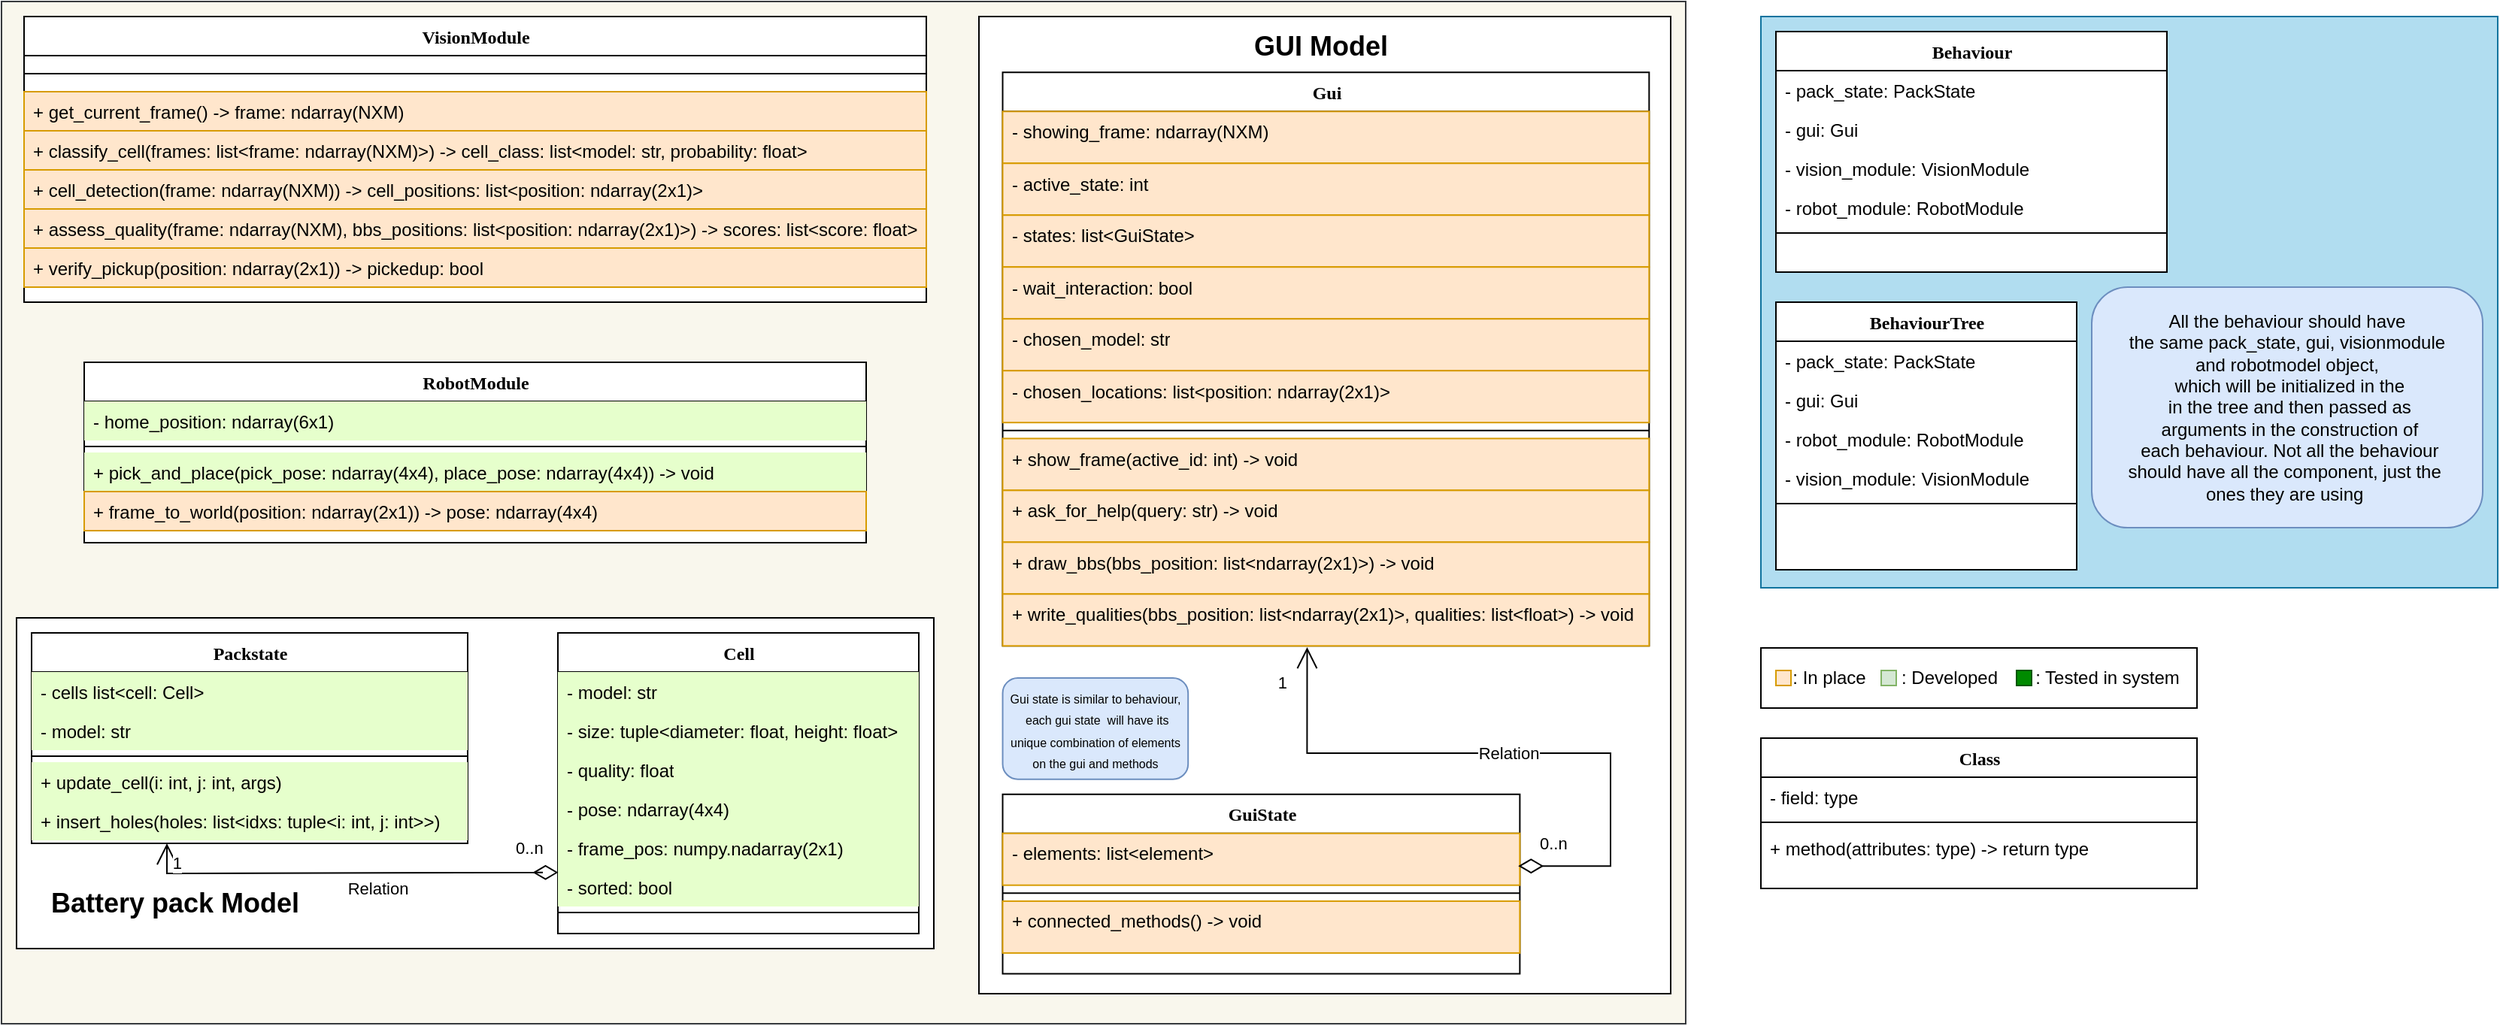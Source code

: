 <mxfile version="26.0.9">
  <diagram name="Page-1" id="9f46799a-70d6-7492-0946-bef42562c5a5">
    <mxGraphModel dx="1695" dy="1165" grid="1" gridSize="10" guides="1" tooltips="1" connect="1" arrows="1" fold="1" page="1" pageScale="1" pageWidth="1169" pageHeight="827" background="none" math="0" shadow="0">
      <root>
        <mxCell id="0" />
        <mxCell id="1" parent="0" />
        <mxCell id="OsrnvGYVlTV3tNlN9vnM-27" value="" style="whiteSpace=wrap;html=1;pointerEvents=0;align=center;verticalAlign=top;fontFamily=Helvetica;fontSize=12;fillColor=#f9f7ed;strokeColor=#36393d;" vertex="1" parent="1">
          <mxGeometry x="30" y="10" width="1120" height="680" as="geometry" />
        </mxCell>
        <mxCell id="78961159f06e98e8-17" value="VisionModule" style="swimlane;html=1;fontStyle=1;align=center;verticalAlign=top;childLayout=stackLayout;horizontal=1;startSize=26;horizontalStack=0;resizeParent=1;resizeLast=0;collapsible=1;marginBottom=0;swimlaneFillColor=#ffffff;rounded=0;shadow=0;comic=0;labelBackgroundColor=none;strokeWidth=1;fontFamily=Verdana;fontSize=12" parent="1" vertex="1">
          <mxGeometry x="45" y="20" width="600" height="190" as="geometry">
            <mxRectangle x="80" y="80" width="90" height="30" as="alternateBounds" />
          </mxGeometry>
        </mxCell>
        <mxCell id="78961159f06e98e8-19" value="" style="line;html=1;strokeWidth=1;fillColor=none;align=left;verticalAlign=middle;spacingTop=-1;spacingLeft=3;spacingRight=3;rotatable=0;labelPosition=right;points=[];portConstraint=eastwest;" parent="78961159f06e98e8-17" vertex="1">
          <mxGeometry y="26" width="600" height="24" as="geometry" />
        </mxCell>
        <mxCell id="Q0aI5fakW77vL6qoTdow-8" value="+&lt;span style=&quot;background-color: transparent; color: light-dark(rgb(0, 0, 0), rgb(255, 255, 255));&quot;&gt;&amp;nbsp;get_current_frame() -&amp;gt; frame: ndarray(NXM)&lt;/span&gt;" style="text;html=1;strokeColor=#d79b00;fillColor=#ffe6cc;align=left;verticalAlign=top;spacingLeft=4;spacingRight=4;whiteSpace=wrap;overflow=hidden;rotatable=0;points=[[0,0.5],[1,0.5]];portConstraint=eastwest;" parent="78961159f06e98e8-17" vertex="1">
          <mxGeometry y="50" width="600" height="26" as="geometry" />
        </mxCell>
        <mxCell id="78961159f06e98e8-20" value="+ classify_cell(frames: list&amp;lt;frame: ndarray(NXM)&amp;gt;) -&amp;gt; cell_class: list&amp;lt;model: str, probability: float&amp;gt;" style="text;html=1;strokeColor=#d79b00;fillColor=#ffe6cc;align=left;verticalAlign=top;spacingLeft=4;spacingRight=4;whiteSpace=wrap;overflow=hidden;rotatable=0;points=[[0,0.5],[1,0.5]];portConstraint=eastwest;" parent="78961159f06e98e8-17" vertex="1">
          <mxGeometry y="76" width="600" height="26" as="geometry" />
        </mxCell>
        <mxCell id="Q0aI5fakW77vL6qoTdow-10" value="+ cell_detection(frame: ndarray(NXM)) -&amp;gt; cell_positions: list&amp;lt;position: ndarray(2x1)&amp;gt;" style="text;html=1;strokeColor=#d79b00;fillColor=#ffe6cc;align=left;verticalAlign=top;spacingLeft=4;spacingRight=4;whiteSpace=wrap;overflow=hidden;rotatable=0;points=[[0,0.5],[1,0.5]];portConstraint=eastwest;" parent="78961159f06e98e8-17" vertex="1">
          <mxGeometry y="102" width="600" height="26" as="geometry" />
        </mxCell>
        <mxCell id="Q0aI5fakW77vL6qoTdow-12" value="+ assess_quality(frame: ndarray(NXM), bbs_positions: list&amp;lt;position: ndarray(2x1)&amp;gt;) -&amp;gt; scores: list&amp;lt;score: float&amp;gt;" style="text;html=1;strokeColor=#d79b00;fillColor=#ffe6cc;align=left;verticalAlign=top;spacingLeft=4;spacingRight=4;whiteSpace=wrap;overflow=hidden;rotatable=0;points=[[0,0.5],[1,0.5]];portConstraint=eastwest;" parent="78961159f06e98e8-17" vertex="1">
          <mxGeometry y="128" width="600" height="26" as="geometry" />
        </mxCell>
        <mxCell id="Q0aI5fakW77vL6qoTdow-14" value="+ verify_pickup(position: ndarray(2x1)) -&amp;gt; pickedup: bool" style="text;html=1;strokeColor=#d79b00;fillColor=#ffe6cc;align=left;verticalAlign=top;spacingLeft=4;spacingRight=4;whiteSpace=wrap;overflow=hidden;rotatable=0;points=[[0,0.5],[1,0.5]];portConstraint=eastwest;" parent="78961159f06e98e8-17" vertex="1">
          <mxGeometry y="154" width="600" height="26" as="geometry" />
        </mxCell>
        <mxCell id="78961159f06e98e8-56" value="RobotModule" style="swimlane;html=1;fontStyle=1;align=center;verticalAlign=top;childLayout=stackLayout;horizontal=1;startSize=26;horizontalStack=0;resizeParent=1;resizeLast=0;collapsible=1;marginBottom=0;swimlaneFillColor=#ffffff;rounded=0;shadow=0;comic=0;labelBackgroundColor=none;strokeWidth=1;fontFamily=Verdana;fontSize=12" parent="1" vertex="1">
          <mxGeometry x="85" y="250" width="520" height="120" as="geometry" />
        </mxCell>
        <mxCell id="78961159f06e98e8-57" value="- home_position: ndarray(6x1)" style="text;html=1;strokeColor=none;fillColor=#E6FFCC;align=left;verticalAlign=top;spacingLeft=4;spacingRight=4;whiteSpace=wrap;overflow=hidden;rotatable=0;points=[[0,0.5],[1,0.5]];portConstraint=eastwest;" parent="78961159f06e98e8-56" vertex="1">
          <mxGeometry y="26" width="520" height="26" as="geometry" />
        </mxCell>
        <mxCell id="78961159f06e98e8-64" value="" style="line;html=1;strokeWidth=1;fillColor=none;align=left;verticalAlign=middle;spacingTop=-1;spacingLeft=3;spacingRight=3;rotatable=0;labelPosition=right;points=[];portConstraint=eastwest;" parent="78961159f06e98e8-56" vertex="1">
          <mxGeometry y="52" width="520" height="8" as="geometry" />
        </mxCell>
        <mxCell id="78961159f06e98e8-65" value="+ pick_and_place(pick_pose: ndarray(4x4), place_pose: ndarray(4x4)) -&amp;gt; void" style="text;html=1;strokeColor=none;fillColor=#E6FFCC;align=left;verticalAlign=top;spacingLeft=4;spacingRight=4;whiteSpace=wrap;overflow=hidden;rotatable=0;points=[[0,0.5],[1,0.5]];portConstraint=eastwest;" parent="78961159f06e98e8-56" vertex="1">
          <mxGeometry y="60" width="520" height="26" as="geometry" />
        </mxCell>
        <mxCell id="OsrnvGYVlTV3tNlN9vnM-14" value="+ frame_to_world(position: ndarray(2x1)) -&amp;gt; pose: ndarray(4x4)" style="text;html=1;strokeColor=#d79b00;fillColor=#ffe6cc;align=left;verticalAlign=top;spacingLeft=4;spacingRight=4;whiteSpace=wrap;overflow=hidden;rotatable=0;points=[[0,0.5],[1,0.5]];portConstraint=eastwest;" vertex="1" parent="78961159f06e98e8-56">
          <mxGeometry y="86" width="520" height="26" as="geometry" />
        </mxCell>
        <mxCell id="Q0aI5fakW77vL6qoTdow-20" value="Class" style="swimlane;html=1;fontStyle=1;align=center;verticalAlign=top;childLayout=stackLayout;horizontal=1;startSize=26;horizontalStack=0;resizeParent=1;resizeLast=0;collapsible=1;marginBottom=0;swimlaneFillColor=#ffffff;rounded=0;shadow=0;comic=0;labelBackgroundColor=none;strokeWidth=1;fillColor=none;fontFamily=Verdana;fontSize=12" parent="1" vertex="1">
          <mxGeometry x="1200" y="500" width="290" height="100" as="geometry" />
        </mxCell>
        <mxCell id="Q0aI5fakW77vL6qoTdow-21" value="- field: type" style="text;html=1;strokeColor=none;fillColor=none;align=left;verticalAlign=top;spacingLeft=4;spacingRight=4;whiteSpace=wrap;overflow=hidden;rotatable=0;points=[[0,0.5],[1,0.5]];portConstraint=eastwest;" parent="Q0aI5fakW77vL6qoTdow-20" vertex="1">
          <mxGeometry y="26" width="290" height="26" as="geometry" />
        </mxCell>
        <mxCell id="Q0aI5fakW77vL6qoTdow-22" value="" style="line;html=1;strokeWidth=1;fillColor=none;align=left;verticalAlign=middle;spacingTop=-1;spacingLeft=3;spacingRight=3;rotatable=0;labelPosition=right;points=[];portConstraint=eastwest;" parent="Q0aI5fakW77vL6qoTdow-20" vertex="1">
          <mxGeometry y="52" width="290" height="8" as="geometry" />
        </mxCell>
        <mxCell id="Q0aI5fakW77vL6qoTdow-23" value="+ method(attributes: type) -&amp;gt; return type" style="text;html=1;strokeColor=none;fillColor=none;align=left;verticalAlign=top;spacingLeft=4;spacingRight=4;whiteSpace=wrap;overflow=hidden;rotatable=0;points=[[0,0.5],[1,0.5]];portConstraint=eastwest;" parent="Q0aI5fakW77vL6qoTdow-20" vertex="1">
          <mxGeometry y="60" width="290" height="26" as="geometry" />
        </mxCell>
        <mxCell id="OsrnvGYVlTV3tNlN9vnM-6" value="" style="group" vertex="1" connectable="0" parent="1">
          <mxGeometry x="680" y="20" width="460" height="650" as="geometry" />
        </mxCell>
        <mxCell id="OsrnvGYVlTV3tNlN9vnM-4" value="&lt;div&gt;&lt;br&gt;&lt;/div&gt;" style="whiteSpace=wrap;html=1;" vertex="1" parent="OsrnvGYVlTV3tNlN9vnM-6">
          <mxGeometry width="460.0" height="650" as="geometry" />
        </mxCell>
        <mxCell id="Q0aI5fakW77vL6qoTdow-40" value="Gui" style="swimlane;html=1;fontStyle=1;align=center;verticalAlign=top;childLayout=stackLayout;horizontal=1;startSize=26;horizontalStack=0;resizeParent=1;resizeLast=0;collapsible=1;marginBottom=0;swimlaneFillColor=#ffffff;rounded=0;shadow=0;comic=0;labelBackgroundColor=none;strokeWidth=1;fillColor=none;fontFamily=Verdana;fontSize=12" parent="OsrnvGYVlTV3tNlN9vnM-6" vertex="1">
          <mxGeometry x="15.763" y="37.152" width="429.907" height="381.51" as="geometry" />
        </mxCell>
        <mxCell id="Q0aI5fakW77vL6qoTdow-41" value="- showing_frame: ndarray(NXM)" style="text;html=1;strokeColor=#d79b00;fillColor=#ffe6cc;align=left;verticalAlign=top;spacingLeft=4;spacingRight=4;whiteSpace=wrap;overflow=hidden;rotatable=0;points=[[0,0.5],[1,0.5]];portConstraint=eastwest;" parent="Q0aI5fakW77vL6qoTdow-40" vertex="1">
          <mxGeometry y="26" width="429.907" height="34.49" as="geometry" />
        </mxCell>
        <mxCell id="Q0aI5fakW77vL6qoTdow-97" value="- active_state: int" style="text;html=1;strokeColor=#d79b00;fillColor=#ffe6cc;align=left;verticalAlign=top;spacingLeft=4;spacingRight=4;whiteSpace=wrap;overflow=hidden;rotatable=0;points=[[0,0.5],[1,0.5]];portConstraint=eastwest;" parent="Q0aI5fakW77vL6qoTdow-40" vertex="1">
          <mxGeometry y="60.49" width="429.907" height="34.49" as="geometry" />
        </mxCell>
        <mxCell id="Q0aI5fakW77vL6qoTdow-98" value="- states: list&amp;lt;GuiState&amp;gt;" style="text;html=1;strokeColor=#d79b00;fillColor=#ffe6cc;align=left;verticalAlign=top;spacingLeft=4;spacingRight=4;whiteSpace=wrap;overflow=hidden;rotatable=0;points=[[0,0.5],[1,0.5]];portConstraint=eastwest;" parent="Q0aI5fakW77vL6qoTdow-40" vertex="1">
          <mxGeometry y="94.98" width="429.907" height="34.49" as="geometry" />
        </mxCell>
        <mxCell id="Q0aI5fakW77vL6qoTdow-99" value="- wait_interaction: bool" style="text;html=1;strokeColor=#d79b00;fillColor=#ffe6cc;align=left;verticalAlign=top;spacingLeft=4;spacingRight=4;whiteSpace=wrap;overflow=hidden;rotatable=0;points=[[0,0.5],[1,0.5]];portConstraint=eastwest;" parent="Q0aI5fakW77vL6qoTdow-40" vertex="1">
          <mxGeometry y="129.469" width="429.907" height="34.49" as="geometry" />
        </mxCell>
        <mxCell id="Q0aI5fakW77vL6qoTdow-106" value="- chosen_model: str" style="text;html=1;strokeColor=#d79b00;fillColor=#ffe6cc;align=left;verticalAlign=top;spacingLeft=4;spacingRight=4;whiteSpace=wrap;overflow=hidden;rotatable=0;points=[[0,0.5],[1,0.5]];portConstraint=eastwest;" parent="Q0aI5fakW77vL6qoTdow-40" vertex="1">
          <mxGeometry y="163.959" width="429.907" height="34.49" as="geometry" />
        </mxCell>
        <mxCell id="Q0aI5fakW77vL6qoTdow-104" value="- chosen_locations: list&amp;lt;position: ndarray(2x1)&amp;gt;" style="text;html=1;strokeColor=#d79b00;fillColor=#ffe6cc;align=left;verticalAlign=top;spacingLeft=4;spacingRight=4;whiteSpace=wrap;overflow=hidden;rotatable=0;points=[[0,0.5],[1,0.5]];portConstraint=eastwest;" parent="Q0aI5fakW77vL6qoTdow-40" vertex="1">
          <mxGeometry y="198.449" width="429.907" height="34.49" as="geometry" />
        </mxCell>
        <mxCell id="Q0aI5fakW77vL6qoTdow-42" value="" style="line;html=1;strokeWidth=1;fillColor=none;align=left;verticalAlign=middle;spacingTop=-1;spacingLeft=3;spacingRight=3;rotatable=0;labelPosition=right;points=[];portConstraint=eastwest;" parent="Q0aI5fakW77vL6qoTdow-40" vertex="1">
          <mxGeometry y="232.939" width="429.907" height="10.612" as="geometry" />
        </mxCell>
        <mxCell id="Q0aI5fakW77vL6qoTdow-43" value="+ show_frame(active_id: int) -&amp;gt; void" style="text;html=1;strokeColor=#d79b00;fillColor=#ffe6cc;align=left;verticalAlign=top;spacingLeft=4;spacingRight=4;whiteSpace=wrap;overflow=hidden;rotatable=0;points=[[0,0.5],[1,0.5]];portConstraint=eastwest;" parent="Q0aI5fakW77vL6qoTdow-40" vertex="1">
          <mxGeometry y="243.551" width="429.907" height="34.49" as="geometry" />
        </mxCell>
        <mxCell id="Q0aI5fakW77vL6qoTdow-102" value="+ ask_for_help(query: str) -&amp;gt; void" style="text;html=1;strokeColor=#d79b00;fillColor=#ffe6cc;align=left;verticalAlign=top;spacingLeft=4;spacingRight=4;whiteSpace=wrap;overflow=hidden;rotatable=0;points=[[0,0.5],[1,0.5]];portConstraint=eastwest;" parent="Q0aI5fakW77vL6qoTdow-40" vertex="1">
          <mxGeometry y="278.041" width="429.907" height="34.49" as="geometry" />
        </mxCell>
        <mxCell id="OsrnvGYVlTV3tNlN9vnM-11" value="+ draw_bbs(bbs_position: list&amp;lt;ndarray(2x1)&amp;gt;) -&amp;gt; void" style="text;html=1;strokeColor=#d79b00;fillColor=#ffe6cc;align=left;verticalAlign=top;spacingLeft=4;spacingRight=4;whiteSpace=wrap;overflow=hidden;rotatable=0;points=[[0,0.5],[1,0.5]];portConstraint=eastwest;" vertex="1" parent="Q0aI5fakW77vL6qoTdow-40">
          <mxGeometry y="312.531" width="429.907" height="34.49" as="geometry" />
        </mxCell>
        <mxCell id="OsrnvGYVlTV3tNlN9vnM-12" value="+ write_qualities(bbs_position: list&amp;lt;ndarray(2x1)&amp;gt;, qualities: list&amp;lt;float&amp;gt;) -&amp;gt; void" style="text;html=1;strokeColor=#d79b00;fillColor=#ffe6cc;align=left;verticalAlign=top;spacingLeft=4;spacingRight=4;whiteSpace=wrap;overflow=hidden;rotatable=0;points=[[0,0.5],[1,0.5]];portConstraint=eastwest;" vertex="1" parent="Q0aI5fakW77vL6qoTdow-40">
          <mxGeometry y="347.02" width="429.907" height="34.49" as="geometry" />
        </mxCell>
        <mxCell id="Q0aI5fakW77vL6qoTdow-44" value="GuiState" style="swimlane;html=1;fontStyle=1;align=center;verticalAlign=top;childLayout=stackLayout;horizontal=1;startSize=26;horizontalStack=0;resizeParent=1;resizeLast=0;collapsible=1;marginBottom=0;swimlaneFillColor=#ffffff;rounded=0;shadow=0;comic=0;labelBackgroundColor=none;strokeWidth=1;fontFamily=Verdana;fontSize=12;" parent="OsrnvGYVlTV3tNlN9vnM-6" vertex="1">
          <mxGeometry x="15.766" y="517.347" width="343.925" height="119.388" as="geometry" />
        </mxCell>
        <mxCell id="Q0aI5fakW77vL6qoTdow-45" value="- elements: list&amp;lt;element&amp;gt;" style="text;html=1;strokeColor=#d79b00;fillColor=#ffe6cc;align=left;verticalAlign=top;spacingLeft=4;spacingRight=4;whiteSpace=wrap;overflow=hidden;rotatable=0;points=[[0,0.5],[1,0.5]];portConstraint=eastwest;" parent="Q0aI5fakW77vL6qoTdow-44" vertex="1">
          <mxGeometry y="26" width="343.925" height="34.49" as="geometry" />
        </mxCell>
        <mxCell id="Q0aI5fakW77vL6qoTdow-46" value="" style="line;html=1;strokeWidth=1;fillColor=none;align=left;verticalAlign=middle;spacingTop=-1;spacingLeft=3;spacingRight=3;rotatable=0;labelPosition=right;points=[];portConstraint=eastwest;" parent="Q0aI5fakW77vL6qoTdow-44" vertex="1">
          <mxGeometry y="60.49" width="343.925" height="10.612" as="geometry" />
        </mxCell>
        <mxCell id="Q0aI5fakW77vL6qoTdow-47" value="+ connected_methods() -&amp;gt; void" style="text;html=1;strokeColor=#d79b00;fillColor=#ffe6cc;align=left;verticalAlign=top;spacingLeft=4;spacingRight=4;whiteSpace=wrap;overflow=hidden;rotatable=0;points=[[0,0.5],[1,0.5]];portConstraint=eastwest;" parent="Q0aI5fakW77vL6qoTdow-44" vertex="1">
          <mxGeometry y="71.102" width="343.925" height="34.49" as="geometry" />
        </mxCell>
        <mxCell id="Q0aI5fakW77vL6qoTdow-117" value="&lt;span style=&quot;text-wrap: nowrap;&quot;&gt;&lt;font style=&quot;font-size: 8px;&quot;&gt;Gui state is similar to behaviour,&lt;/font&gt;&lt;/span&gt;&lt;div&gt;&lt;font style=&quot;font-size: 8px;&quot;&gt;&lt;span style=&quot;text-wrap: nowrap;&quot;&gt;&lt;font style=&quot;&quot;&gt;&amp;nbsp;&lt;/font&gt;&lt;/span&gt;&lt;span style=&quot;background-color: transparent; color: light-dark(rgb(0, 0, 0), rgb(255, 255, 255)); text-wrap: nowrap;&quot;&gt;&lt;font style=&quot;&quot;&gt;each gui state&amp;nbsp;&lt;/font&gt;&lt;/span&gt;&lt;span style=&quot;background-color: transparent; color: light-dark(rgb(0, 0, 0), rgb(255, 255, 255)); text-wrap: nowrap;&quot;&gt;&amp;nbsp;will have its&lt;/span&gt;&lt;/font&gt;&lt;/div&gt;&lt;div&gt;&lt;font style=&quot;font-size: 8px;&quot;&gt;&lt;span style=&quot;background-color: transparent; color: light-dark(rgb(0, 0, 0), rgb(255, 255, 255)); text-wrap: nowrap;&quot;&gt;&amp;nbsp;unique&lt;/span&gt;&lt;span style=&quot;background-color: transparent; color: light-dark(rgb(0, 0, 0), rgb(255, 255, 255)); text-wrap: nowrap;&quot;&gt;&amp;nbsp;combination of elements&amp;nbsp;&lt;/span&gt;&lt;/font&gt;&lt;div&gt;&lt;div&gt;&lt;span style=&quot;text-wrap: nowrap;&quot;&gt;&lt;font style=&quot;font-size: 8px;&quot;&gt;on the gui and methods&lt;/font&gt;&lt;/span&gt;&lt;/div&gt;&lt;/div&gt;&lt;/div&gt;" style="rounded=1;whiteSpace=wrap;html=1;fillColor=#dae8fc;strokeColor=#6c8ebf;" parent="OsrnvGYVlTV3tNlN9vnM-6" vertex="1">
          <mxGeometry x="15.769" y="440" width="123.326" height="67.35" as="geometry" />
        </mxCell>
        <mxCell id="OsrnvGYVlTV3tNlN9vnM-1" value="Relation" style="endArrow=open;html=1;endSize=12;startArrow=diamondThin;startSize=14;startFill=0;edgeStyle=orthogonalEdgeStyle;rounded=0;exitX=0.997;exitY=0.631;exitDx=0;exitDy=0;exitPerimeter=0;entryX=0.471;entryY=1.024;entryDx=0;entryDy=0;entryPerimeter=0;" edge="1" parent="OsrnvGYVlTV3tNlN9vnM-6" source="Q0aI5fakW77vL6qoTdow-45" target="OsrnvGYVlTV3tNlN9vnM-12">
          <mxGeometry relative="1" as="geometry">
            <mxPoint x="218.908" y="521.913" as="sourcePoint" />
            <mxPoint x="242.181" y="408.571" as="targetPoint" />
            <Array as="points">
              <mxPoint x="420" y="565" />
              <mxPoint x="420" y="490" />
              <mxPoint x="218" y="490" />
            </Array>
          </mxGeometry>
        </mxCell>
        <mxCell id="OsrnvGYVlTV3tNlN9vnM-2" value="0..n" style="edgeLabel;resizable=0;html=1;align=left;verticalAlign=top;" connectable="0" vertex="1" parent="OsrnvGYVlTV3tNlN9vnM-1">
          <mxGeometry x="-1" relative="1" as="geometry">
            <mxPoint x="12" y="-28" as="offset" />
          </mxGeometry>
        </mxCell>
        <mxCell id="OsrnvGYVlTV3tNlN9vnM-3" value="1" style="edgeLabel;resizable=0;html=1;align=right;verticalAlign=top;" connectable="0" vertex="1" parent="OsrnvGYVlTV3tNlN9vnM-1">
          <mxGeometry x="1" relative="1" as="geometry">
            <mxPoint x="-13" y="11" as="offset" />
          </mxGeometry>
        </mxCell>
        <mxCell id="OsrnvGYVlTV3tNlN9vnM-10" value="&lt;font style=&quot;font-size: 18px;&quot;&gt;&lt;b&gt;GUI Model&lt;/b&gt;&lt;/font&gt;" style="text;html=1;align=center;verticalAlign=middle;resizable=0;points=[];autosize=1;strokeColor=none;fillColor=none;" vertex="1" parent="OsrnvGYVlTV3tNlN9vnM-6">
          <mxGeometry x="171.963" y="0.004" width="110" height="40" as="geometry" />
        </mxCell>
        <mxCell id="OsrnvGYVlTV3tNlN9vnM-19" value="" style="group" vertex="1" connectable="0" parent="1">
          <mxGeometry x="1200" y="20" width="490" height="380" as="geometry" />
        </mxCell>
        <mxCell id="OsrnvGYVlTV3tNlN9vnM-17" value="" style="whiteSpace=wrap;html=1;fillColor=#b1ddf0;strokeColor=#10739e;" vertex="1" parent="OsrnvGYVlTV3tNlN9vnM-19">
          <mxGeometry width="490" height="380" as="geometry" />
        </mxCell>
        <mxCell id="78961159f06e98e8-69" value="BehaviourTree" style="swimlane;html=1;fontStyle=1;align=center;verticalAlign=top;childLayout=stackLayout;horizontal=1;startSize=26;horizontalStack=0;resizeParent=1;resizeLast=0;collapsible=1;marginBottom=0;swimlaneFillColor=#ffffff;rounded=0;shadow=0;comic=0;labelBackgroundColor=none;strokeWidth=1;fontFamily=Verdana;fontSize=12" parent="OsrnvGYVlTV3tNlN9vnM-19" vertex="1">
          <mxGeometry x="10" y="190" width="200" height="178" as="geometry" />
        </mxCell>
        <mxCell id="78961159f06e98e8-71" value="- pack_state: PackState" style="text;html=1;strokeColor=none;fillColor=none;align=left;verticalAlign=top;spacingLeft=4;spacingRight=4;whiteSpace=wrap;overflow=hidden;rotatable=0;points=[[0,0.5],[1,0.5]];portConstraint=eastwest;" parent="78961159f06e98e8-69" vertex="1">
          <mxGeometry y="26" width="200" height="26" as="geometry" />
        </mxCell>
        <mxCell id="5rJEcZL8qV_0xftDh9ZZ-4" value="- gui: Gui" style="text;html=1;strokeColor=none;fillColor=none;align=left;verticalAlign=top;spacingLeft=4;spacingRight=4;whiteSpace=wrap;overflow=hidden;rotatable=0;points=[[0,0.5],[1,0.5]];portConstraint=eastwest;" parent="78961159f06e98e8-69" vertex="1">
          <mxGeometry y="52" width="200" height="26" as="geometry" />
        </mxCell>
        <mxCell id="5rJEcZL8qV_0xftDh9ZZ-6" value="- robot_module: RobotModule" style="text;html=1;strokeColor=none;fillColor=none;align=left;verticalAlign=top;spacingLeft=4;spacingRight=4;whiteSpace=wrap;overflow=hidden;rotatable=0;points=[[0,0.5],[1,0.5]];portConstraint=eastwest;" parent="78961159f06e98e8-69" vertex="1">
          <mxGeometry y="78" width="200" height="26" as="geometry" />
        </mxCell>
        <mxCell id="5rJEcZL8qV_0xftDh9ZZ-5" value="- vision_module: VisionModule" style="text;html=1;strokeColor=none;fillColor=none;align=left;verticalAlign=top;spacingLeft=4;spacingRight=4;whiteSpace=wrap;overflow=hidden;rotatable=0;points=[[0,0.5],[1,0.5]];portConstraint=eastwest;" parent="78961159f06e98e8-69" vertex="1">
          <mxGeometry y="104" width="200" height="26" as="geometry" />
        </mxCell>
        <mxCell id="78961159f06e98e8-77" value="" style="line;html=1;strokeWidth=1;fillColor=none;align=left;verticalAlign=middle;spacingTop=-1;spacingLeft=3;spacingRight=3;rotatable=0;labelPosition=right;points=[];portConstraint=eastwest;" parent="78961159f06e98e8-69" vertex="1">
          <mxGeometry y="130" width="200" height="8" as="geometry" />
        </mxCell>
        <mxCell id="Q0aI5fakW77vL6qoTdow-48" value="Behaviour" style="swimlane;html=1;fontStyle=1;align=center;verticalAlign=top;childLayout=stackLayout;horizontal=1;startSize=26;horizontalStack=0;resizeParent=1;resizeLast=0;collapsible=1;marginBottom=0;swimlaneFillColor=#ffffff;rounded=0;shadow=0;comic=0;labelBackgroundColor=none;strokeWidth=1;fontFamily=Verdana;fontSize=12" parent="OsrnvGYVlTV3tNlN9vnM-19" vertex="1">
          <mxGeometry x="10" y="10" width="260" height="160" as="geometry" />
        </mxCell>
        <mxCell id="Q0aI5fakW77vL6qoTdow-49" value="- pack_state: PackState" style="text;html=1;strokeColor=none;fillColor=none;align=left;verticalAlign=top;spacingLeft=4;spacingRight=4;whiteSpace=wrap;overflow=hidden;rotatable=0;points=[[0,0.5],[1,0.5]];portConstraint=eastwest;" parent="Q0aI5fakW77vL6qoTdow-48" vertex="1">
          <mxGeometry y="26" width="260" height="26" as="geometry" />
        </mxCell>
        <mxCell id="Q0aI5fakW77vL6qoTdow-54" value="- gui: Gui" style="text;html=1;strokeColor=none;fillColor=none;align=left;verticalAlign=top;spacingLeft=4;spacingRight=4;whiteSpace=wrap;overflow=hidden;rotatable=0;points=[[0,0.5],[1,0.5]];portConstraint=eastwest;" parent="Q0aI5fakW77vL6qoTdow-48" vertex="1">
          <mxGeometry y="52" width="260" height="26" as="geometry" />
        </mxCell>
        <mxCell id="Q0aI5fakW77vL6qoTdow-55" value="- vision_module: VisionModule" style="text;html=1;strokeColor=none;fillColor=none;align=left;verticalAlign=top;spacingLeft=4;spacingRight=4;whiteSpace=wrap;overflow=hidden;rotatable=0;points=[[0,0.5],[1,0.5]];portConstraint=eastwest;" parent="Q0aI5fakW77vL6qoTdow-48" vertex="1">
          <mxGeometry y="78" width="260" height="26" as="geometry" />
        </mxCell>
        <mxCell id="Q0aI5fakW77vL6qoTdow-94" value="- robot_module: RobotModule" style="text;html=1;strokeColor=none;fillColor=none;align=left;verticalAlign=top;spacingLeft=4;spacingRight=4;whiteSpace=wrap;overflow=hidden;rotatable=0;points=[[0,0.5],[1,0.5]];portConstraint=eastwest;" parent="Q0aI5fakW77vL6qoTdow-48" vertex="1">
          <mxGeometry y="104" width="260" height="26" as="geometry" />
        </mxCell>
        <mxCell id="Q0aI5fakW77vL6qoTdow-50" value="" style="line;html=1;strokeWidth=1;fillColor=none;align=left;verticalAlign=middle;spacingTop=-1;spacingLeft=3;spacingRight=3;rotatable=0;labelPosition=right;points=[];portConstraint=eastwest;" parent="Q0aI5fakW77vL6qoTdow-48" vertex="1">
          <mxGeometry y="130" width="260" height="8" as="geometry" />
        </mxCell>
        <mxCell id="Q0aI5fakW77vL6qoTdow-95" value="&lt;span style=&quot;text-wrap: nowrap;&quot;&gt;All the behaviour should have&lt;/span&gt;&lt;div style=&quot;text-wrap: nowrap;&quot;&gt;&amp;nbsp;the same pack_state, gui, visionmodule&amp;nbsp;&lt;/div&gt;&lt;div style=&quot;text-wrap: nowrap;&quot;&gt;and robotmodel object,&lt;/div&gt;&lt;div style=&quot;text-wrap: nowrap;&quot;&gt;&amp;nbsp;which will be initialized in the&lt;/div&gt;&lt;div style=&quot;text-wrap: nowrap;&quot;&gt;&amp;nbsp;in the tree and then passed as&lt;/div&gt;&lt;div style=&quot;text-wrap: nowrap;&quot;&gt;&amp;nbsp;arguments in the construction of&lt;/div&gt;&lt;div style=&quot;text-wrap: nowrap;&quot;&gt;&amp;nbsp;each behaviour. Not all the behaviour&lt;/div&gt;&lt;div style=&quot;text-wrap: nowrap;&quot;&gt;should have all the component, just the&amp;nbsp;&lt;/div&gt;&lt;div style=&quot;text-wrap: nowrap;&quot;&gt;ones they are using&amp;nbsp;&lt;/div&gt;" style="rounded=1;whiteSpace=wrap;html=1;fillColor=#dae8fc;strokeColor=#6c8ebf;" parent="OsrnvGYVlTV3tNlN9vnM-19" vertex="1">
          <mxGeometry x="220" y="180" width="260" height="160" as="geometry" />
        </mxCell>
        <mxCell id="OsrnvGYVlTV3tNlN9vnM-23" value="" style="group" vertex="1" connectable="0" parent="1">
          <mxGeometry x="1200" y="440" width="290" height="40" as="geometry" />
        </mxCell>
        <mxCell id="OsrnvGYVlTV3tNlN9vnM-21" value="" style="whiteSpace=wrap;html=1;" vertex="1" parent="OsrnvGYVlTV3tNlN9vnM-23">
          <mxGeometry width="290" height="40" as="geometry" />
        </mxCell>
        <mxCell id="Q0aI5fakW77vL6qoTdow-124" value=": In place" style="text;html=1;align=center;verticalAlign=middle;resizable=0;points=[];autosize=1;strokeColor=none;fillColor=none;" parent="OsrnvGYVlTV3tNlN9vnM-23" vertex="1">
          <mxGeometry x="10" y="5" width="70" height="30" as="geometry" />
        </mxCell>
        <mxCell id="OsrnvGYVlTV3tNlN9vnM-7" value="" style="whiteSpace=wrap;html=1;fillColor=#ffe6cc;strokeColor=#d79b00;" vertex="1" parent="OsrnvGYVlTV3tNlN9vnM-23">
          <mxGeometry x="10" y="15" width="10" height="10" as="geometry" />
        </mxCell>
        <mxCell id="Q0aI5fakW77vL6qoTdow-125" value=": Developed" style="text;html=1;align=center;verticalAlign=middle;resizable=0;points=[];autosize=1;strokeColor=none;fillColor=none;" parent="OsrnvGYVlTV3tNlN9vnM-23" vertex="1">
          <mxGeometry x="80" y="5" width="90" height="30" as="geometry" />
        </mxCell>
        <mxCell id="OsrnvGYVlTV3tNlN9vnM-8" value="" style="whiteSpace=wrap;html=1;fillColor=#d5e8d4;strokeColor=#82b366;" vertex="1" parent="OsrnvGYVlTV3tNlN9vnM-23">
          <mxGeometry x="80" y="15" width="10" height="10" as="geometry" />
        </mxCell>
        <mxCell id="Q0aI5fakW77vL6qoTdow-130" value=": Tested in system" style="text;html=1;align=center;verticalAlign=middle;resizable=0;points=[];autosize=1;strokeColor=none;fillColor=none;" parent="OsrnvGYVlTV3tNlN9vnM-23" vertex="1">
          <mxGeometry x="170" y="5" width="120" height="30" as="geometry" />
        </mxCell>
        <mxCell id="OsrnvGYVlTV3tNlN9vnM-9" value="" style="whiteSpace=wrap;html=1;fillColor=#008a00;fontColor=#ffffff;strokeColor=#005700;" vertex="1" parent="OsrnvGYVlTV3tNlN9vnM-23">
          <mxGeometry x="170" y="15" width="10" height="10" as="geometry" />
        </mxCell>
        <mxCell id="OsrnvGYVlTV3tNlN9vnM-30" value="" style="group" vertex="1" connectable="0" parent="1">
          <mxGeometry x="40" y="420" width="610" height="220" as="geometry" />
        </mxCell>
        <mxCell id="OsrnvGYVlTV3tNlN9vnM-15" value="" style="whiteSpace=wrap;html=1;" vertex="1" parent="OsrnvGYVlTV3tNlN9vnM-30">
          <mxGeometry width="610" height="220" as="geometry" />
        </mxCell>
        <mxCell id="Q0aI5fakW77vL6qoTdow-24" value="Packstate" style="swimlane;html=1;fontStyle=1;align=center;verticalAlign=top;childLayout=stackLayout;horizontal=1;startSize=26;horizontalStack=0;resizeParent=1;resizeLast=0;collapsible=1;marginBottom=0;swimlaneFillColor=#ffffff;rounded=0;shadow=0;comic=0;labelBackgroundColor=none;strokeWidth=1;fillColor=none;fontFamily=Verdana;fontSize=12" parent="OsrnvGYVlTV3tNlN9vnM-30" vertex="1">
          <mxGeometry x="10" y="10" width="290" height="140" as="geometry" />
        </mxCell>
        <mxCell id="Q0aI5fakW77vL6qoTdow-25" value="- cells list&amp;lt;cell: Cell&amp;gt;" style="text;html=1;strokeColor=none;fillColor=#E6FFCC;align=left;verticalAlign=top;spacingLeft=4;spacingRight=4;whiteSpace=wrap;overflow=hidden;rotatable=0;points=[[0,0.5],[1,0.5]];portConstraint=eastwest;" parent="Q0aI5fakW77vL6qoTdow-24" vertex="1">
          <mxGeometry y="26" width="290" height="26" as="geometry" />
        </mxCell>
        <mxCell id="5rJEcZL8qV_0xftDh9ZZ-2" value="- model: str" style="text;html=1;strokeColor=none;fillColor=#E6FFCC;align=left;verticalAlign=top;spacingLeft=4;spacingRight=4;whiteSpace=wrap;overflow=hidden;rotatable=0;points=[[0,0.5],[1,0.5]];portConstraint=eastwest;" parent="Q0aI5fakW77vL6qoTdow-24" vertex="1">
          <mxGeometry y="52" width="290" height="26" as="geometry" />
        </mxCell>
        <mxCell id="Q0aI5fakW77vL6qoTdow-26" value="" style="line;html=1;strokeWidth=1;fillColor=none;align=left;verticalAlign=middle;spacingTop=-1;spacingLeft=3;spacingRight=3;rotatable=0;labelPosition=right;points=[];portConstraint=eastwest;" parent="Q0aI5fakW77vL6qoTdow-24" vertex="1">
          <mxGeometry y="78" width="290" height="8" as="geometry" />
        </mxCell>
        <mxCell id="5rJEcZL8qV_0xftDh9ZZ-1" value="+ update_cell(i: int, j: int, args)" style="text;html=1;strokeColor=none;fillColor=#E6FFCC;align=left;verticalAlign=top;spacingLeft=4;spacingRight=4;whiteSpace=wrap;overflow=hidden;rotatable=0;points=[[0,0.5],[1,0.5]];portConstraint=eastwest;" parent="Q0aI5fakW77vL6qoTdow-24" vertex="1">
          <mxGeometry y="86" width="290" height="26" as="geometry" />
        </mxCell>
        <mxCell id="5rJEcZL8qV_0xftDh9ZZ-3" value="+ insert_holes(holes: list&amp;lt;idxs: tuple&amp;lt;i: int, j: int&amp;gt;&amp;gt;)" style="text;html=1;strokeColor=none;fillColor=#E6FFCC;align=left;verticalAlign=top;spacingLeft=4;spacingRight=4;whiteSpace=wrap;overflow=hidden;rotatable=0;points=[[0,0.5],[1,0.5]];portConstraint=eastwest;" parent="Q0aI5fakW77vL6qoTdow-24" vertex="1">
          <mxGeometry y="112" width="290" height="26" as="geometry" />
        </mxCell>
        <mxCell id="Q0aI5fakW77vL6qoTdow-28" value="Cell" style="swimlane;html=1;fontStyle=1;align=center;verticalAlign=top;childLayout=stackLayout;horizontal=1;startSize=26;horizontalStack=0;resizeParent=1;resizeLast=0;collapsible=1;marginBottom=0;swimlaneFillColor=#ffffff;rounded=0;shadow=0;comic=0;labelBackgroundColor=none;strokeWidth=1;fillColor=none;fontFamily=Verdana;fontSize=12" parent="OsrnvGYVlTV3tNlN9vnM-30" vertex="1">
          <mxGeometry x="360" y="10" width="240" height="200" as="geometry" />
        </mxCell>
        <mxCell id="Q0aI5fakW77vL6qoTdow-36" value="- model: str" style="text;html=1;strokeColor=none;fillColor=#E6FFCC;align=left;verticalAlign=top;spacingLeft=4;spacingRight=4;whiteSpace=wrap;overflow=hidden;rotatable=0;points=[[0,0.5],[1,0.5]];portConstraint=eastwest;" parent="Q0aI5fakW77vL6qoTdow-28" vertex="1">
          <mxGeometry y="26" width="240" height="26" as="geometry" />
        </mxCell>
        <mxCell id="Q0aI5fakW77vL6qoTdow-29" value="- size: tuple&amp;lt;diameter: float, height: float&amp;gt;" style="text;html=1;strokeColor=none;fillColor=#E6FFCC;align=left;verticalAlign=top;spacingLeft=4;spacingRight=4;whiteSpace=wrap;overflow=hidden;rotatable=0;points=[[0,0.5],[1,0.5]];portConstraint=eastwest;" parent="Q0aI5fakW77vL6qoTdow-28" vertex="1">
          <mxGeometry y="52" width="240" height="26" as="geometry" />
        </mxCell>
        <mxCell id="Q0aI5fakW77vL6qoTdow-32" value="- quality: float" style="text;html=1;strokeColor=none;fillColor=#E6FFCC;align=left;verticalAlign=top;spacingLeft=4;spacingRight=4;whiteSpace=wrap;overflow=hidden;rotatable=0;points=[[0,0.5],[1,0.5]];portConstraint=eastwest;" parent="Q0aI5fakW77vL6qoTdow-28" vertex="1">
          <mxGeometry y="78" width="240" height="26" as="geometry" />
        </mxCell>
        <mxCell id="Q0aI5fakW77vL6qoTdow-33" value="- pose: ndarray(4x4)" style="text;html=1;strokeColor=none;fillColor=#E6FFCC;align=left;verticalAlign=top;spacingLeft=4;spacingRight=4;whiteSpace=wrap;overflow=hidden;rotatable=0;points=[[0,0.5],[1,0.5]];portConstraint=eastwest;" parent="Q0aI5fakW77vL6qoTdow-28" vertex="1">
          <mxGeometry y="104" width="240" height="26" as="geometry" />
        </mxCell>
        <mxCell id="Q0aI5fakW77vL6qoTdow-34" value="- frame_pos: numpy.nadarray(2x1)" style="text;html=1;strokeColor=none;fillColor=#E6FFCC;align=left;verticalAlign=top;spacingLeft=4;spacingRight=4;whiteSpace=wrap;overflow=hidden;rotatable=0;points=[[0,0.5],[1,0.5]];portConstraint=eastwest;" parent="Q0aI5fakW77vL6qoTdow-28" vertex="1">
          <mxGeometry y="130" width="240" height="26" as="geometry" />
        </mxCell>
        <mxCell id="Q0aI5fakW77vL6qoTdow-35" value="- sorted: bool" style="text;html=1;strokeColor=none;fillColor=#E6FFCC;align=left;verticalAlign=top;spacingLeft=4;spacingRight=4;whiteSpace=wrap;overflow=hidden;rotatable=0;points=[[0,0.5],[1,0.5]];portConstraint=eastwest;" parent="Q0aI5fakW77vL6qoTdow-28" vertex="1">
          <mxGeometry y="156" width="240" height="26" as="geometry" />
        </mxCell>
        <mxCell id="Q0aI5fakW77vL6qoTdow-30" value="" style="line;html=1;strokeWidth=1;fillColor=none;align=left;verticalAlign=middle;spacingTop=-1;spacingLeft=3;spacingRight=3;rotatable=0;labelPosition=right;points=[];portConstraint=eastwest;" parent="Q0aI5fakW77vL6qoTdow-28" vertex="1">
          <mxGeometry y="182" width="240" height="8" as="geometry" />
        </mxCell>
        <mxCell id="Q0aI5fakW77vL6qoTdow-37" value="Relation" style="endArrow=open;html=1;endSize=12;startArrow=diamondThin;startSize=14;startFill=0;edgeStyle=orthogonalEdgeStyle;rounded=0;exitX=0.001;exitY=0.13;exitDx=0;exitDy=0;exitPerimeter=0;" parent="OsrnvGYVlTV3tNlN9vnM-30" source="Q0aI5fakW77vL6qoTdow-35" edge="1">
          <mxGeometry x="-0.142" y="10" relative="1" as="geometry">
            <mxPoint x="240" y="320.5" as="sourcePoint" />
            <mxPoint x="100" y="150" as="targetPoint" />
            <Array as="points">
              <mxPoint x="350" y="169" />
              <mxPoint x="100" y="170" />
            </Array>
            <mxPoint as="offset" />
          </mxGeometry>
        </mxCell>
        <mxCell id="Q0aI5fakW77vL6qoTdow-38" value="0..n" style="edgeLabel;resizable=0;html=1;align=left;verticalAlign=top;" parent="Q0aI5fakW77vL6qoTdow-37" connectable="0" vertex="1">
          <mxGeometry x="-1" relative="1" as="geometry">
            <mxPoint x="-30" y="-29" as="offset" />
          </mxGeometry>
        </mxCell>
        <mxCell id="Q0aI5fakW77vL6qoTdow-39" value="1" style="edgeLabel;resizable=0;html=1;align=right;verticalAlign=top;" parent="Q0aI5fakW77vL6qoTdow-37" connectable="0" vertex="1">
          <mxGeometry x="1" relative="1" as="geometry">
            <mxPoint x="10" as="offset" />
          </mxGeometry>
        </mxCell>
        <mxCell id="OsrnvGYVlTV3tNlN9vnM-16" value="&lt;font style=&quot;font-size: 18px;&quot;&gt;&lt;b&gt;Battery pack Model&lt;/b&gt;&lt;/font&gt;" style="text;html=1;align=center;verticalAlign=middle;resizable=0;points=[];autosize=1;strokeColor=none;fillColor=none;" vertex="1" parent="OsrnvGYVlTV3tNlN9vnM-30">
          <mxGeometry x="9.996" y="170.005" width="190" height="40" as="geometry" />
        </mxCell>
      </root>
    </mxGraphModel>
  </diagram>
</mxfile>
